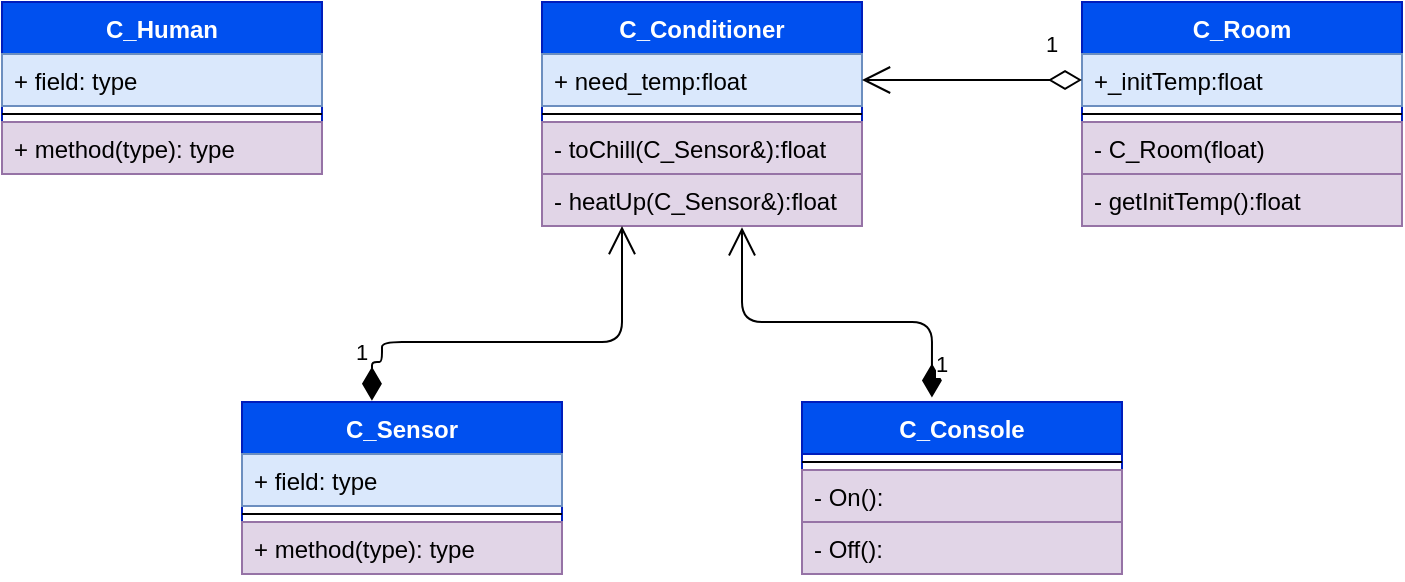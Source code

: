<mxfile version="15.1.4" type="github">
  <diagram id="ZQxJ4kbrAzRHey3FRIob" name="Page-1">
    <mxGraphModel dx="1865" dy="547" grid="1" gridSize="10" guides="1" tooltips="1" connect="1" arrows="1" fold="1" page="1" pageScale="1" pageWidth="827" pageHeight="1169" math="0" shadow="0">
      <root>
        <mxCell id="0" />
        <mxCell id="1" parent="0" />
        <mxCell id="9kYd8pKGypa19Hz4eBBZ-1" value="C_Conditioner" style="swimlane;fontStyle=1;align=center;verticalAlign=top;childLayout=stackLayout;horizontal=1;startSize=26;horizontalStack=0;resizeParent=1;resizeParentMax=0;resizeLast=0;collapsible=1;marginBottom=0;fillColor=#0050ef;strokeColor=#001DBC;fontColor=#ffffff;" vertex="1" parent="1">
          <mxGeometry x="220" y="160" width="160" height="112" as="geometry" />
        </mxCell>
        <mxCell id="9kYd8pKGypa19Hz4eBBZ-2" value="+ need_temp:float" style="text;strokeColor=#6c8ebf;fillColor=#dae8fc;align=left;verticalAlign=top;spacingLeft=4;spacingRight=4;overflow=hidden;rotatable=0;points=[[0,0.5],[1,0.5]];portConstraint=eastwest;" vertex="1" parent="9kYd8pKGypa19Hz4eBBZ-1">
          <mxGeometry y="26" width="160" height="26" as="geometry" />
        </mxCell>
        <mxCell id="9kYd8pKGypa19Hz4eBBZ-3" value="" style="line;strokeWidth=1;fillColor=none;align=left;verticalAlign=middle;spacingTop=-1;spacingLeft=3;spacingRight=3;rotatable=0;labelPosition=right;points=[];portConstraint=eastwest;" vertex="1" parent="9kYd8pKGypa19Hz4eBBZ-1">
          <mxGeometry y="52" width="160" height="8" as="geometry" />
        </mxCell>
        <mxCell id="9kYd8pKGypa19Hz4eBBZ-4" value="- toChill(C_Sensor&amp;):float" style="text;strokeColor=#9673a6;fillColor=#e1d5e7;align=left;verticalAlign=top;spacingLeft=4;spacingRight=4;overflow=hidden;rotatable=0;points=[[0,0.5],[1,0.5]];portConstraint=eastwest;" vertex="1" parent="9kYd8pKGypa19Hz4eBBZ-1">
          <mxGeometry y="60" width="160" height="26" as="geometry" />
        </mxCell>
        <mxCell id="9kYd8pKGypa19Hz4eBBZ-23" value="- heatUp(C_Sensor&amp;):float" style="text;strokeColor=#9673a6;fillColor=#e1d5e7;align=left;verticalAlign=top;spacingLeft=4;spacingRight=4;overflow=hidden;rotatable=0;points=[[0,0.5],[1,0.5]];portConstraint=eastwest;" vertex="1" parent="9kYd8pKGypa19Hz4eBBZ-1">
          <mxGeometry y="86" width="160" height="26" as="geometry" />
        </mxCell>
        <mxCell id="9kYd8pKGypa19Hz4eBBZ-5" value="C_Room" style="swimlane;fontStyle=1;align=center;verticalAlign=top;childLayout=stackLayout;horizontal=1;startSize=26;horizontalStack=0;resizeParent=1;resizeParentMax=0;resizeLast=0;collapsible=1;marginBottom=0;fillColor=#0050ef;strokeColor=#001DBC;fontColor=#ffffff;" vertex="1" parent="1">
          <mxGeometry x="490" y="160" width="160" height="112" as="geometry" />
        </mxCell>
        <mxCell id="9kYd8pKGypa19Hz4eBBZ-6" value="+_initTemp:float" style="text;strokeColor=#6c8ebf;fillColor=#dae8fc;align=left;verticalAlign=top;spacingLeft=4;spacingRight=4;overflow=hidden;rotatable=0;points=[[0,0.5],[1,0.5]];portConstraint=eastwest;" vertex="1" parent="9kYd8pKGypa19Hz4eBBZ-5">
          <mxGeometry y="26" width="160" height="26" as="geometry" />
        </mxCell>
        <mxCell id="9kYd8pKGypa19Hz4eBBZ-7" value="" style="line;strokeWidth=1;fillColor=none;align=left;verticalAlign=middle;spacingTop=-1;spacingLeft=3;spacingRight=3;rotatable=0;labelPosition=right;points=[];portConstraint=eastwest;" vertex="1" parent="9kYd8pKGypa19Hz4eBBZ-5">
          <mxGeometry y="52" width="160" height="8" as="geometry" />
        </mxCell>
        <mxCell id="9kYd8pKGypa19Hz4eBBZ-21" value="- C_Room(float)" style="text;strokeColor=#9673a6;fillColor=#e1d5e7;align=left;verticalAlign=top;spacingLeft=4;spacingRight=4;overflow=hidden;rotatable=0;points=[[0,0.5],[1,0.5]];portConstraint=eastwest;" vertex="1" parent="9kYd8pKGypa19Hz4eBBZ-5">
          <mxGeometry y="60" width="160" height="26" as="geometry" />
        </mxCell>
        <mxCell id="9kYd8pKGypa19Hz4eBBZ-8" value="- getInitTemp():float" style="text;strokeColor=#9673a6;fillColor=#e1d5e7;align=left;verticalAlign=top;spacingLeft=4;spacingRight=4;overflow=hidden;rotatable=0;points=[[0,0.5],[1,0.5]];portConstraint=eastwest;" vertex="1" parent="9kYd8pKGypa19Hz4eBBZ-5">
          <mxGeometry y="86" width="160" height="26" as="geometry" />
        </mxCell>
        <mxCell id="9kYd8pKGypa19Hz4eBBZ-9" value="C_Human" style="swimlane;fontStyle=1;align=center;verticalAlign=top;childLayout=stackLayout;horizontal=1;startSize=26;horizontalStack=0;resizeParent=1;resizeParentMax=0;resizeLast=0;collapsible=1;marginBottom=0;fillColor=#0050ef;strokeColor=#001DBC;fontColor=#ffffff;" vertex="1" parent="1">
          <mxGeometry x="-50" y="160" width="160" height="86" as="geometry" />
        </mxCell>
        <mxCell id="9kYd8pKGypa19Hz4eBBZ-10" value="+ field: type" style="text;strokeColor=#6c8ebf;fillColor=#dae8fc;align=left;verticalAlign=top;spacingLeft=4;spacingRight=4;overflow=hidden;rotatable=0;points=[[0,0.5],[1,0.5]];portConstraint=eastwest;" vertex="1" parent="9kYd8pKGypa19Hz4eBBZ-9">
          <mxGeometry y="26" width="160" height="26" as="geometry" />
        </mxCell>
        <mxCell id="9kYd8pKGypa19Hz4eBBZ-11" value="" style="line;strokeWidth=1;fillColor=none;align=left;verticalAlign=middle;spacingTop=-1;spacingLeft=3;spacingRight=3;rotatable=0;labelPosition=right;points=[];portConstraint=eastwest;" vertex="1" parent="9kYd8pKGypa19Hz4eBBZ-9">
          <mxGeometry y="52" width="160" height="8" as="geometry" />
        </mxCell>
        <mxCell id="9kYd8pKGypa19Hz4eBBZ-12" value="+ method(type): type" style="text;strokeColor=#9673a6;fillColor=#e1d5e7;align=left;verticalAlign=top;spacingLeft=4;spacingRight=4;overflow=hidden;rotatable=0;points=[[0,0.5],[1,0.5]];portConstraint=eastwest;" vertex="1" parent="9kYd8pKGypa19Hz4eBBZ-9">
          <mxGeometry y="60" width="160" height="26" as="geometry" />
        </mxCell>
        <mxCell id="9kYd8pKGypa19Hz4eBBZ-13" value="C_Sensor" style="swimlane;fontStyle=1;align=center;verticalAlign=top;childLayout=stackLayout;horizontal=1;startSize=26;horizontalStack=0;resizeParent=1;resizeParentMax=0;resizeLast=0;collapsible=1;marginBottom=0;fillColor=#0050ef;strokeColor=#001DBC;fontColor=#ffffff;" vertex="1" parent="1">
          <mxGeometry x="70" y="360" width="160" height="86" as="geometry" />
        </mxCell>
        <mxCell id="9kYd8pKGypa19Hz4eBBZ-14" value="+ field: type" style="text;strokeColor=#6c8ebf;fillColor=#dae8fc;align=left;verticalAlign=top;spacingLeft=4;spacingRight=4;overflow=hidden;rotatable=0;points=[[0,0.5],[1,0.5]];portConstraint=eastwest;" vertex="1" parent="9kYd8pKGypa19Hz4eBBZ-13">
          <mxGeometry y="26" width="160" height="26" as="geometry" />
        </mxCell>
        <mxCell id="9kYd8pKGypa19Hz4eBBZ-15" value="" style="line;strokeWidth=1;fillColor=none;align=left;verticalAlign=middle;spacingTop=-1;spacingLeft=3;spacingRight=3;rotatable=0;labelPosition=right;points=[];portConstraint=eastwest;" vertex="1" parent="9kYd8pKGypa19Hz4eBBZ-13">
          <mxGeometry y="52" width="160" height="8" as="geometry" />
        </mxCell>
        <mxCell id="9kYd8pKGypa19Hz4eBBZ-16" value="+ method(type): type" style="text;strokeColor=#9673a6;fillColor=#e1d5e7;align=left;verticalAlign=top;spacingLeft=4;spacingRight=4;overflow=hidden;rotatable=0;points=[[0,0.5],[1,0.5]];portConstraint=eastwest;" vertex="1" parent="9kYd8pKGypa19Hz4eBBZ-13">
          <mxGeometry y="60" width="160" height="26" as="geometry" />
        </mxCell>
        <mxCell id="9kYd8pKGypa19Hz4eBBZ-17" value="C_Console" style="swimlane;fontStyle=1;align=center;verticalAlign=top;childLayout=stackLayout;horizontal=1;startSize=26;horizontalStack=0;resizeParent=1;resizeParentMax=0;resizeLast=0;collapsible=1;marginBottom=0;fillColor=#0050ef;strokeColor=#001DBC;fontColor=#ffffff;" vertex="1" parent="1">
          <mxGeometry x="350" y="360" width="160" height="86" as="geometry" />
        </mxCell>
        <mxCell id="9kYd8pKGypa19Hz4eBBZ-19" value="" style="line;strokeWidth=1;fillColor=none;align=left;verticalAlign=middle;spacingTop=-1;spacingLeft=3;spacingRight=3;rotatable=0;labelPosition=right;points=[];portConstraint=eastwest;" vertex="1" parent="9kYd8pKGypa19Hz4eBBZ-17">
          <mxGeometry y="26" width="160" height="8" as="geometry" />
        </mxCell>
        <mxCell id="9kYd8pKGypa19Hz4eBBZ-20" value="- On():" style="text;strokeColor=#9673a6;fillColor=#e1d5e7;align=left;verticalAlign=top;spacingLeft=4;spacingRight=4;overflow=hidden;rotatable=0;points=[[0,0.5],[1,0.5]];portConstraint=eastwest;" vertex="1" parent="9kYd8pKGypa19Hz4eBBZ-17">
          <mxGeometry y="34" width="160" height="26" as="geometry" />
        </mxCell>
        <mxCell id="9kYd8pKGypa19Hz4eBBZ-29" value="- Off():" style="text;strokeColor=#9673a6;fillColor=#e1d5e7;align=left;verticalAlign=top;spacingLeft=4;spacingRight=4;overflow=hidden;rotatable=0;points=[[0,0.5],[1,0.5]];portConstraint=eastwest;" vertex="1" parent="9kYd8pKGypa19Hz4eBBZ-17">
          <mxGeometry y="60" width="160" height="26" as="geometry" />
        </mxCell>
        <mxCell id="9kYd8pKGypa19Hz4eBBZ-26" value="1" style="endArrow=open;html=1;endSize=12;startArrow=diamondThin;startSize=14;startFill=0;edgeStyle=orthogonalEdgeStyle;align=left;verticalAlign=bottom;exitX=0;exitY=0.5;exitDx=0;exitDy=0;entryX=1;entryY=0.5;entryDx=0;entryDy=0;" edge="1" parent="1" source="9kYd8pKGypa19Hz4eBBZ-6" target="9kYd8pKGypa19Hz4eBBZ-2">
          <mxGeometry x="-0.636" y="-9" relative="1" as="geometry">
            <mxPoint x="330" y="280" as="sourcePoint" />
            <mxPoint x="490" y="280" as="targetPoint" />
            <Array as="points">
              <mxPoint x="440" y="199" />
              <mxPoint x="440" y="199" />
            </Array>
            <mxPoint as="offset" />
          </mxGeometry>
        </mxCell>
        <mxCell id="9kYd8pKGypa19Hz4eBBZ-27" value="1" style="endArrow=open;html=1;endSize=12;startArrow=diamondThin;startSize=14;startFill=1;edgeStyle=orthogonalEdgeStyle;align=left;verticalAlign=bottom;exitX=0.406;exitY=-0.026;exitDx=0;exitDy=0;exitPerimeter=0;entryX=0.619;entryY=1.023;entryDx=0;entryDy=0;entryPerimeter=0;" edge="1" parent="1" source="9kYd8pKGypa19Hz4eBBZ-17" target="9kYd8pKGypa19Hz4eBBZ-23">
          <mxGeometry x="-0.909" relative="1" as="geometry">
            <mxPoint x="330" y="280" as="sourcePoint" />
            <mxPoint x="320" y="280" as="targetPoint" />
            <Array as="points">
              <mxPoint x="415" y="320" />
              <mxPoint x="320" y="320" />
            </Array>
            <mxPoint as="offset" />
          </mxGeometry>
        </mxCell>
        <mxCell id="9kYd8pKGypa19Hz4eBBZ-28" value="1" style="endArrow=open;html=1;endSize=12;startArrow=diamondThin;startSize=14;startFill=1;edgeStyle=orthogonalEdgeStyle;align=left;verticalAlign=bottom;exitX=0.406;exitY=-0.007;exitDx=0;exitDy=0;exitPerimeter=0;entryX=0.25;entryY=1;entryDx=0;entryDy=0;" edge="1" parent="1" source="9kYd8pKGypa19Hz4eBBZ-13" target="9kYd8pKGypa19Hz4eBBZ-1">
          <mxGeometry x="-0.857" y="10" relative="1" as="geometry">
            <mxPoint x="424.96" y="357.764" as="sourcePoint" />
            <mxPoint x="330" y="290" as="targetPoint" />
            <Array as="points">
              <mxPoint x="135" y="340" />
              <mxPoint x="140" y="340" />
              <mxPoint x="140" y="330" />
              <mxPoint x="260" y="330" />
            </Array>
            <mxPoint as="offset" />
          </mxGeometry>
        </mxCell>
      </root>
    </mxGraphModel>
  </diagram>
</mxfile>
